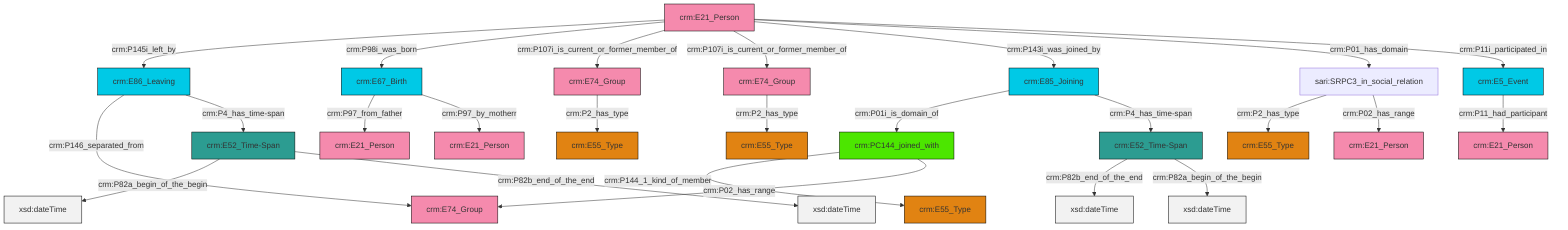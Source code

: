 graph TD
classDef Literal fill:#f2f2f2,stroke:#000000;
classDef CRM_Entity fill:#FFFFFF,stroke:#000000;
classDef Temporal_Entity fill:#00C9E6, stroke:#000000;
classDef Type fill:#E18312, stroke:#000000;
classDef Time-Span fill:#2C9C91, stroke:#000000;
classDef Appellation fill:#FFEB7F, stroke:#000000;
classDef Place fill:#008836, stroke:#000000;
classDef Persistent_Item fill:#B266B2, stroke:#000000;
classDef Conceptual_Object fill:#FFD700, stroke:#000000;
classDef Physical_Thing fill:#D2B48C, stroke:#000000;
classDef Actor fill:#f58aad, stroke:#000000;
classDef PC_Classes fill:#4ce600, stroke:#000000;
classDef Multi fill:#cccccc,stroke:#000000;

2["crm:E67_Birth"]:::Temporal_Entity -->|crm:P97_from_father| 3["crm:E21_Person"]:::Actor
8["crm:E86_Leaving"]:::Temporal_Entity -->|crm:P146_separated_from| 9["crm:E74_Group"]:::Actor
2["crm:E67_Birth"]:::Temporal_Entity -->|crm:P97_by_motherr| 12["crm:E21_Person"]:::Actor
8["crm:E86_Leaving"]:::Temporal_Entity -->|crm:P4_has_time-span| 14["crm:E52_Time-Span"]:::Time-Span
14["crm:E52_Time-Span"]:::Time-Span -->|crm:P82a_begin_of_the_begin| 16[xsd:dateTime]:::Literal
20["crm:E21_Person"]:::Actor -->|crm:P145i_left_by| 8["crm:E86_Leaving"]:::Temporal_Entity
20["crm:E21_Person"]:::Actor -->|crm:P98i_was_born| 2["crm:E67_Birth"]:::Temporal_Entity
22["crm:E85_Joining"]:::Temporal_Entity -->|crm:P01i_is_domain_of| 6["crm:PC144_joined_with"]:::PC_Classes
23["crm:E52_Time-Span"]:::Time-Span -->|crm:P82b_end_of_the_end| 24[xsd:dateTime]:::Literal
20["crm:E21_Person"]:::Actor -->|crm:P107i_is_current_or_former_member_of| 0["crm:E74_Group"]:::Actor
20["crm:E21_Person"]:::Actor -->|crm:P107i_is_current_or_former_member_of| 35["crm:E74_Group"]:::Actor
20["crm:E21_Person"]:::Actor -->|crm:P143i_was_joined_by| 22["crm:E85_Joining"]:::Temporal_Entity
37["sari:SRPC3_in_social_relation"]:::Default -->|crm:P2_has_type| 30["crm:E55_Type"]:::Type
35["crm:E74_Group"]:::Actor -->|crm:P2_has_type| 4["crm:E55_Type"]:::Type
10["crm:E5_Event"]:::Temporal_Entity -->|crm:P11_had_participant| 27["crm:E21_Person"]:::Actor
14["crm:E52_Time-Span"]:::Time-Span -->|crm:P82b_end_of_the_end| 40[xsd:dateTime]:::Literal
6["crm:PC144_joined_with"]:::PC_Classes -->|crm:P144_1_kind_of_member| 32["crm:E55_Type"]:::Type
23["crm:E52_Time-Span"]:::Time-Span -->|crm:P82a_begin_of_the_begin| 44[xsd:dateTime]:::Literal
22["crm:E85_Joining"]:::Temporal_Entity -->|crm:P4_has_time-span| 23["crm:E52_Time-Span"]:::Time-Span
6["crm:PC144_joined_with"]:::PC_Classes -->|crm:P02_has_range| 9["crm:E74_Group"]:::Actor
37["sari:SRPC3_in_social_relation"]:::Default -->|crm:P02_has_range| 41["crm:E21_Person"]:::Actor
20["crm:E21_Person"]:::Actor -->|crm:P01_has_domain| 37["sari:SRPC3_in_social_relation"]:::Default
0["crm:E74_Group"]:::Actor -->|crm:P2_has_type| 18["crm:E55_Type"]:::Type
20["crm:E21_Person"]:::Actor -->|crm:P11i_participated_in| 10["crm:E5_Event"]:::Temporal_Entity